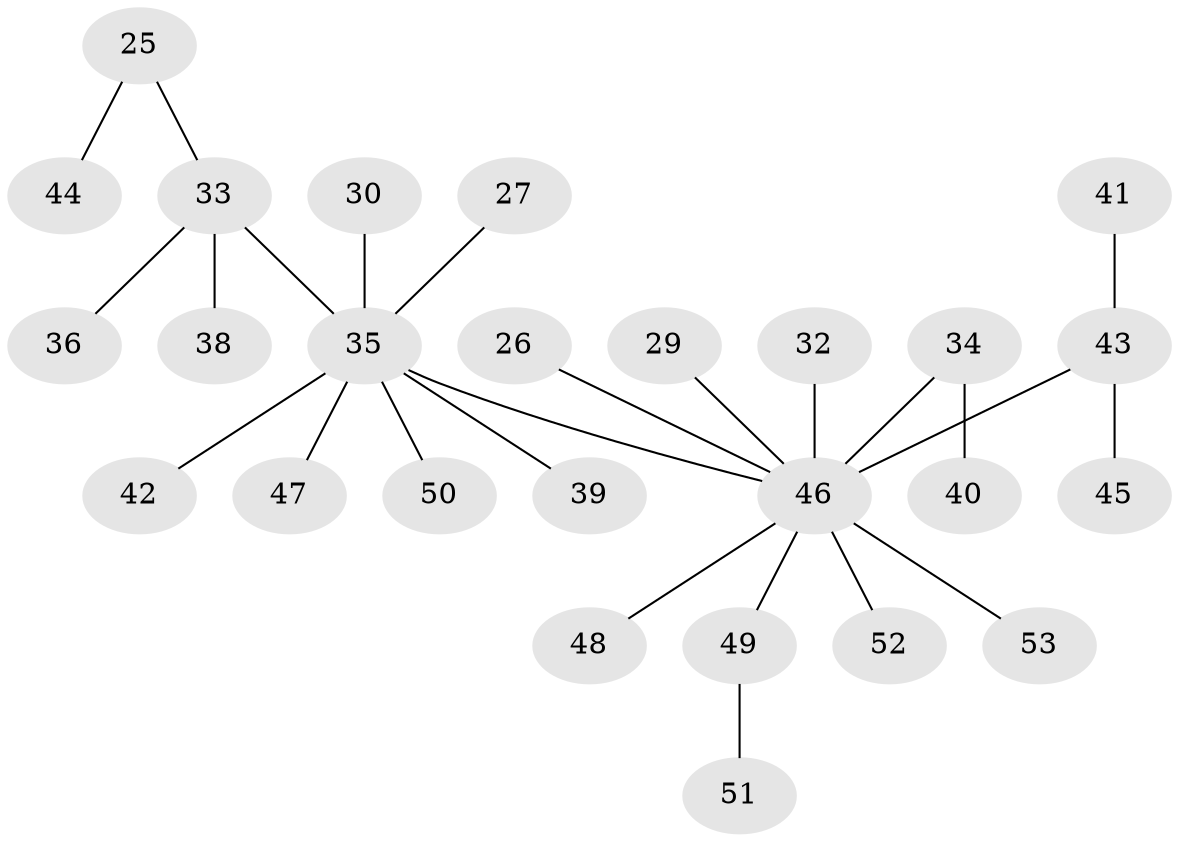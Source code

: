 // original degree distribution, {4: 0.07547169811320754, 5: 0.03773584905660377, 3: 0.1320754716981132, 7: 0.018867924528301886, 2: 0.24528301886792453, 1: 0.49056603773584906}
// Generated by graph-tools (version 1.1) at 2025/42/03/09/25 04:42:18]
// undirected, 26 vertices, 25 edges
graph export_dot {
graph [start="1"]
  node [color=gray90,style=filled];
  25 [super="+23"];
  26;
  27;
  29;
  30;
  32;
  33 [super="+22"];
  34;
  35 [super="+7+18+20"];
  36;
  38;
  39;
  40 [super="+37"];
  41;
  42;
  43 [super="+24+28+31"];
  44;
  45;
  46 [super="+16+6+8+9+12+14+15+19+21+17"];
  47 [super="+10+13"];
  48;
  49;
  50;
  51;
  52;
  53;
  25 -- 44;
  25 -- 33;
  26 -- 46;
  27 -- 35;
  29 -- 46;
  30 -- 35;
  32 -- 46;
  33 -- 35;
  33 -- 36;
  33 -- 38;
  34 -- 40 [weight=2];
  34 -- 46;
  35 -- 39;
  35 -- 47;
  35 -- 50;
  35 -- 42;
  35 -- 46;
  41 -- 43;
  43 -- 45;
  43 -- 46;
  46 -- 49;
  46 -- 53;
  46 -- 48;
  46 -- 52;
  49 -- 51;
}
